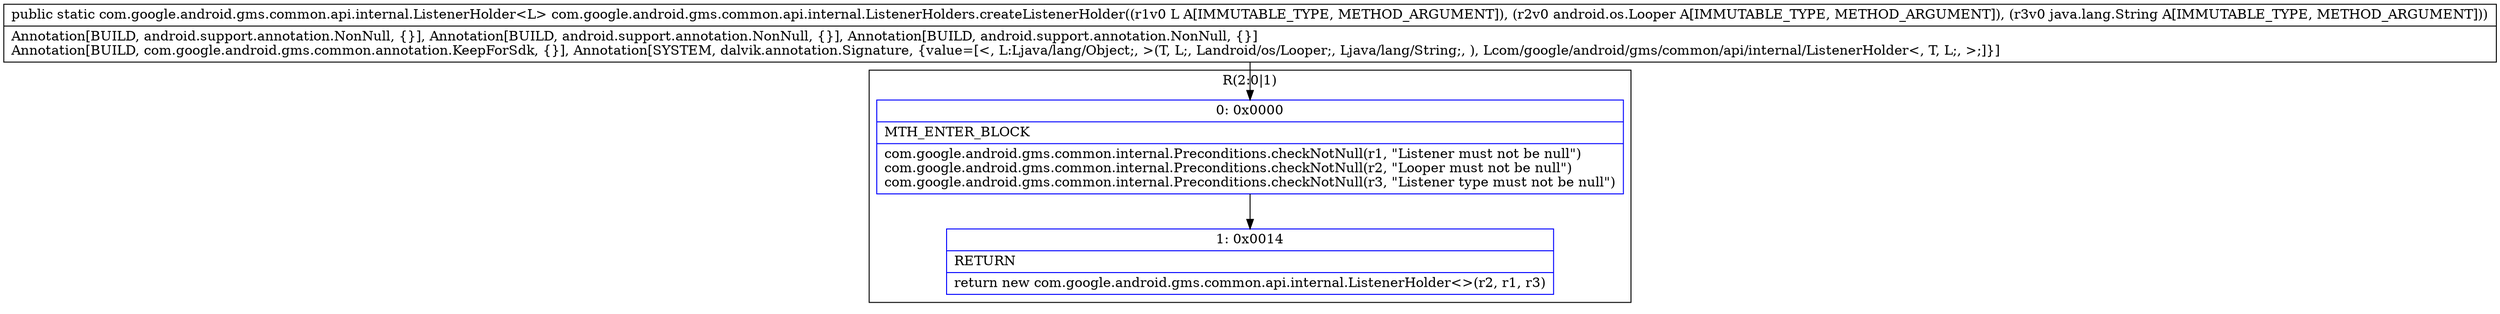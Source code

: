 digraph "CFG forcom.google.android.gms.common.api.internal.ListenerHolders.createListenerHolder(Ljava\/lang\/Object;Landroid\/os\/Looper;Ljava\/lang\/String;)Lcom\/google\/android\/gms\/common\/api\/internal\/ListenerHolder;" {
subgraph cluster_Region_609594931 {
label = "R(2:0|1)";
node [shape=record,color=blue];
Node_0 [shape=record,label="{0\:\ 0x0000|MTH_ENTER_BLOCK\l|com.google.android.gms.common.internal.Preconditions.checkNotNull(r1, \"Listener must not be null\")\lcom.google.android.gms.common.internal.Preconditions.checkNotNull(r2, \"Looper must not be null\")\lcom.google.android.gms.common.internal.Preconditions.checkNotNull(r3, \"Listener type must not be null\")\l}"];
Node_1 [shape=record,label="{1\:\ 0x0014|RETURN\l|return new com.google.android.gms.common.api.internal.ListenerHolder\<\>(r2, r1, r3)\l}"];
}
MethodNode[shape=record,label="{public static com.google.android.gms.common.api.internal.ListenerHolder\<L\> com.google.android.gms.common.api.internal.ListenerHolders.createListenerHolder((r1v0 L A[IMMUTABLE_TYPE, METHOD_ARGUMENT]), (r2v0 android.os.Looper A[IMMUTABLE_TYPE, METHOD_ARGUMENT]), (r3v0 java.lang.String A[IMMUTABLE_TYPE, METHOD_ARGUMENT]))  | Annotation[BUILD, android.support.annotation.NonNull, \{\}], Annotation[BUILD, android.support.annotation.NonNull, \{\}], Annotation[BUILD, android.support.annotation.NonNull, \{\}]\lAnnotation[BUILD, com.google.android.gms.common.annotation.KeepForSdk, \{\}], Annotation[SYSTEM, dalvik.annotation.Signature, \{value=[\<, L:Ljava\/lang\/Object;, \>(T, L;, Landroid\/os\/Looper;, Ljava\/lang\/String;, ), Lcom\/google\/android\/gms\/common\/api\/internal\/ListenerHolder\<, T, L;, \>;]\}]\l}"];
MethodNode -> Node_0;
Node_0 -> Node_1;
}

